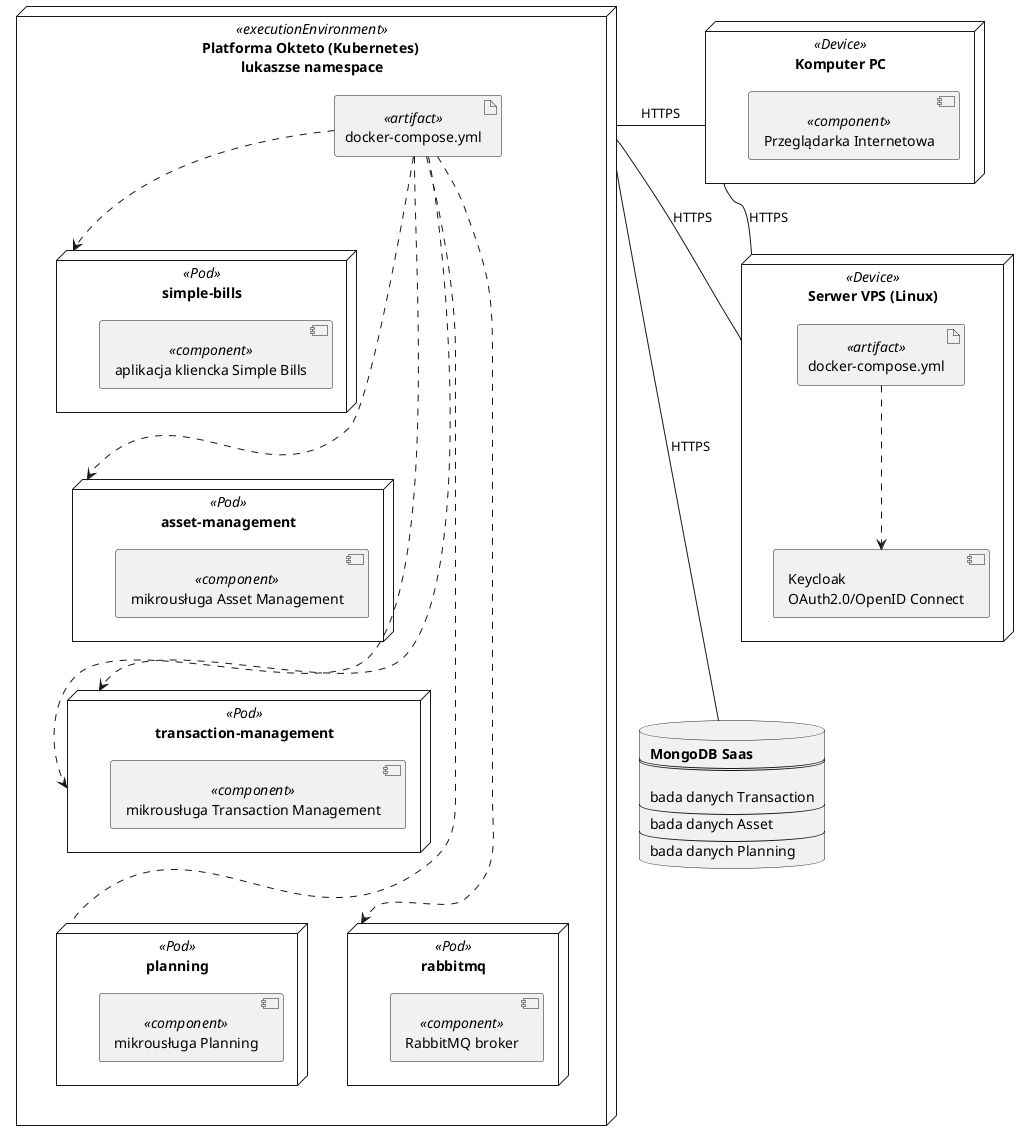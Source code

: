 @startuml
'https://plantuml.com/deployment-diagram


node "Serwer VPS (Linux)" <<Device>> as linux {
    artifact "docker-compose.yml" <<artifact>> as dcompKeycloak
    component "Keycloak \nOAuth2.0/OpenID Connect" as keycloak
}

node "Komputer PC" <<Device>> as pc {
    component "Przeglądarka Internetowa" <<component>>
}

node "Platforma Okteto (Kubernetes) \nlukaszse namespace" <<executionEnvironment>> as okteto {

    artifact "docker-compose.yml" <<artifact>> as dComp

    node "simple-bills" <<Pod>> as gui {
    component "aplikacja kliencka Simple Bills" <<component>>
    }

    node "asset-management" <<Pod>> as asset {
    component "mikrousługa Asset Management" <<component>>
    }

    node "transaction-management" <<Pod>> as transaction {
    component "mikrousługa Transaction Management" <<component>>
    }

    node "planning" <<Pod>> as planning {
    component "mikrousługa Planning" <<component>>
    }

    node "rabbitmq" <<Pod>> as rabbit {
    component "RabbitMQ broker" <<component>>
    }
}


database mongo [
<b>MongoDB Saas
===

bada danych Transaction
----
bada danych Asset
----
bada danych Planning
]

dComp ..> gui
dComp ..... planning
dComp ...> asset
dComp ....> transaction
dComp ...> transaction
dComp .....> rabbit
dcompKeycloak ..> keycloak
pc -left- okteto : HTTPS
linux -- okteto : HTTPS
pc -- linux : HTTPS
okteto ---- mongo : HTTPS



'actor actor
'actor/ "actor/"
'agent agent
'artifact artifact
'boundary boundary
'card card
'circle circle
'cloud cloud
'collections collections
'component component
'control control
'database database
'entity entity
'file file
'folder folder
'frame frame
'interface interface
'label label
'node node
'package package
'queue queue
'rectangle rectangle
'stack stack
'storage storage
'usecase usecase
'usecase/ "usecase/"


'artifact artifact {
'card card {
'cloud cloud {
'component component {
'database database {
'file file {
'folder folder {
'frame frame {
'hexagon hexagon {
'node node {
'package package {
'queue queue {
'rectangle rectangle {
'stack stack {
'storage storage {
'}
'}
'}
'}
'}
'}
'}
'}
'}
'}
'}
'}
'}
'}
'}



@enduml